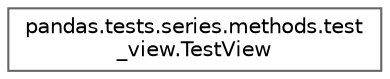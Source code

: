 digraph "Graphical Class Hierarchy"
{
 // LATEX_PDF_SIZE
  bgcolor="transparent";
  edge [fontname=Helvetica,fontsize=10,labelfontname=Helvetica,labelfontsize=10];
  node [fontname=Helvetica,fontsize=10,shape=box,height=0.2,width=0.4];
  rankdir="LR";
  Node0 [id="Node000000",label="pandas.tests.series.methods.test\l_view.TestView",height=0.2,width=0.4,color="grey40", fillcolor="white", style="filled",URL="$d2/d0f/classpandas_1_1tests_1_1series_1_1methods_1_1test__view_1_1TestView.html",tooltip=" "];
}

